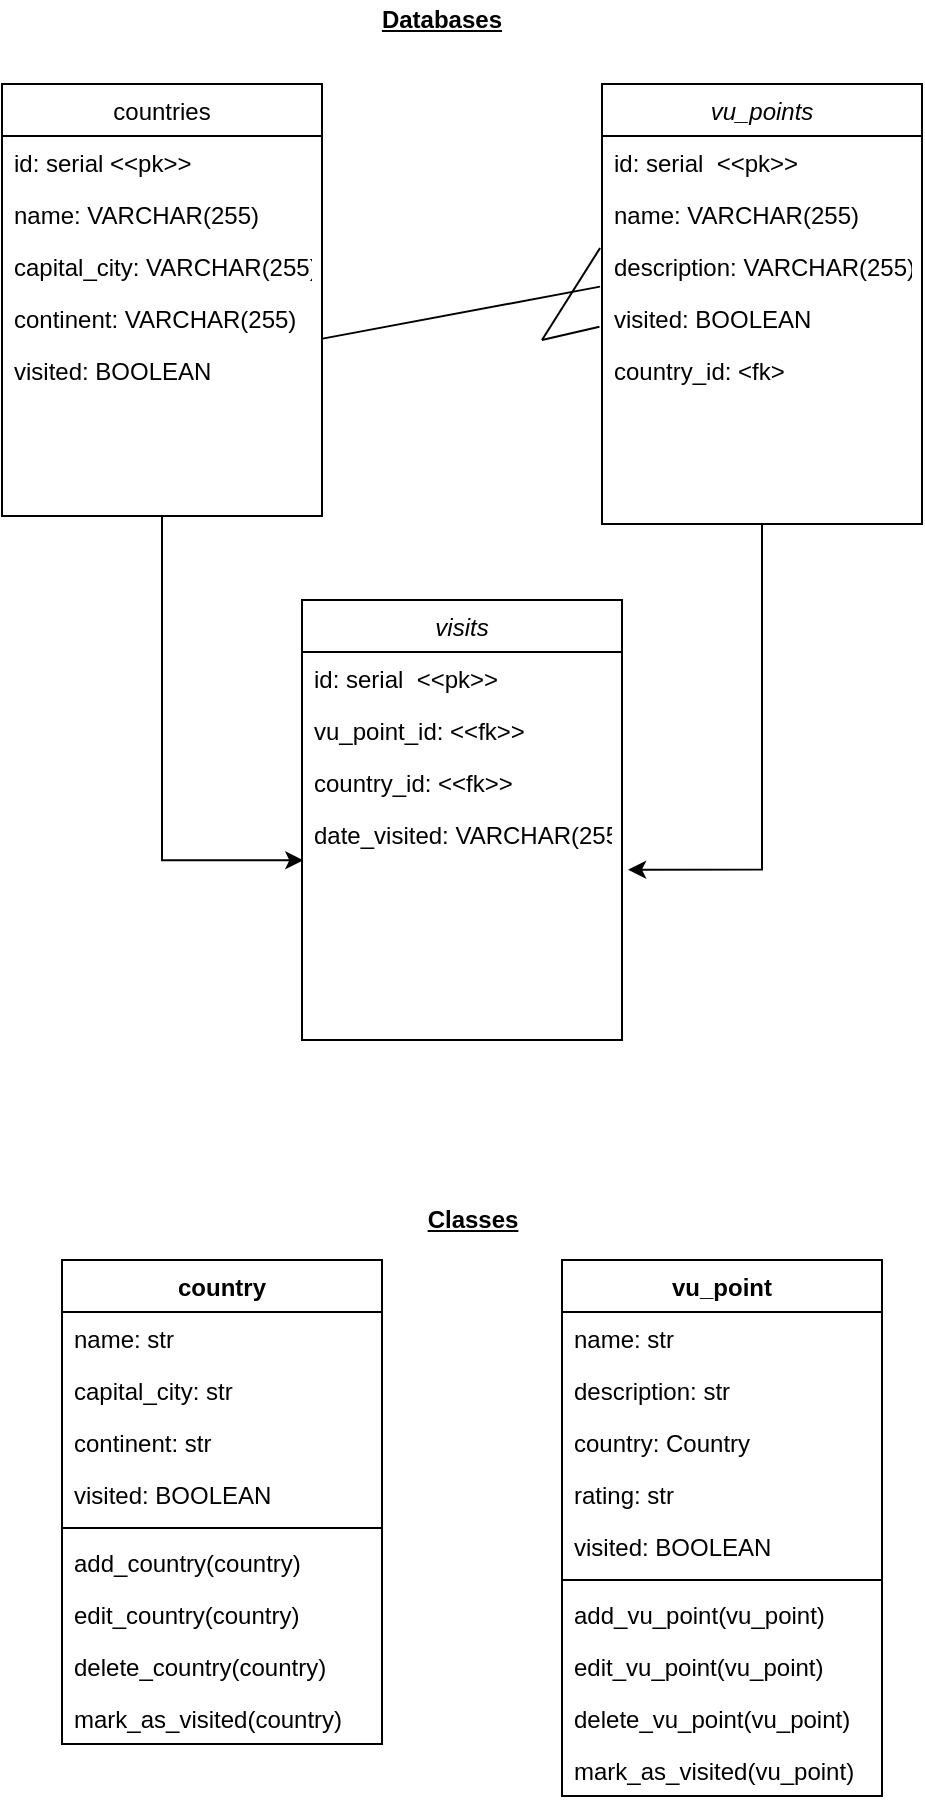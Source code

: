 <mxfile version="14.6.6" type="device"><diagram id="C5RBs43oDa-KdzZeNtuy" name="Page-1"><mxGraphModel dx="583" dy="662" grid="1" gridSize="10" guides="1" tooltips="1" connect="1" arrows="1" fold="1" page="1" pageScale="1" pageWidth="827" pageHeight="1169" math="0" shadow="0"><root><mxCell id="WIyWlLk6GJQsqaUBKTNV-0"/><mxCell id="WIyWlLk6GJQsqaUBKTNV-1" parent="WIyWlLk6GJQsqaUBKTNV-0"/><mxCell id="t9X4mKfFPGeHqSXfx-jk-32" style="edgeStyle=orthogonalEdgeStyle;rounded=0;orthogonalLoop=1;jettySize=auto;html=1;exitX=0.5;exitY=1;exitDx=0;exitDy=0;entryX=0.004;entryY=0.005;entryDx=0;entryDy=0;entryPerimeter=0;" edge="1" parent="WIyWlLk6GJQsqaUBKTNV-1" source="zkfFHV4jXpPFQw0GAbJ--17"><mxGeometry relative="1" as="geometry"><mxPoint x="280.64" y="440.13" as="targetPoint"/><Array as="points"><mxPoint x="210" y="440"/></Array></mxGeometry></mxCell><mxCell id="zkfFHV4jXpPFQw0GAbJ--17" value="countries" style="swimlane;fontStyle=0;align=center;verticalAlign=top;childLayout=stackLayout;horizontal=1;startSize=26;horizontalStack=0;resizeParent=1;resizeLast=0;collapsible=1;marginBottom=0;rounded=0;shadow=0;strokeWidth=1;" parent="WIyWlLk6GJQsqaUBKTNV-1" vertex="1"><mxGeometry x="130" y="52" width="160" height="216" as="geometry"><mxRectangle x="550" y="140" width="160" height="26" as="alternateBounds"/></mxGeometry></mxCell><mxCell id="zkfFHV4jXpPFQw0GAbJ--18" value="id: serial &lt;&lt;pk&gt;&gt;" style="text;align=left;verticalAlign=top;spacingLeft=4;spacingRight=4;overflow=hidden;rotatable=0;points=[[0,0.5],[1,0.5]];portConstraint=eastwest;" parent="zkfFHV4jXpPFQw0GAbJ--17" vertex="1"><mxGeometry y="26" width="160" height="26" as="geometry"/></mxCell><mxCell id="zkfFHV4jXpPFQw0GAbJ--19" value="name: VARCHAR(255)" style="text;align=left;verticalAlign=top;spacingLeft=4;spacingRight=4;overflow=hidden;rotatable=0;points=[[0,0.5],[1,0.5]];portConstraint=eastwest;rounded=0;shadow=0;html=0;" parent="zkfFHV4jXpPFQw0GAbJ--17" vertex="1"><mxGeometry y="52" width="160" height="26" as="geometry"/></mxCell><mxCell id="zkfFHV4jXpPFQw0GAbJ--20" value="capital_city: VARCHAR(255)" style="text;align=left;verticalAlign=top;spacingLeft=4;spacingRight=4;overflow=hidden;rotatable=0;points=[[0,0.5],[1,0.5]];portConstraint=eastwest;rounded=0;shadow=0;html=0;" parent="zkfFHV4jXpPFQw0GAbJ--17" vertex="1"><mxGeometry y="78" width="160" height="26" as="geometry"/></mxCell><mxCell id="zkfFHV4jXpPFQw0GAbJ--21" value="continent: VARCHAR(255)" style="text;align=left;verticalAlign=top;spacingLeft=4;spacingRight=4;overflow=hidden;rotatable=0;points=[[0,0.5],[1,0.5]];portConstraint=eastwest;rounded=0;shadow=0;html=0;" parent="zkfFHV4jXpPFQw0GAbJ--17" vertex="1"><mxGeometry y="104" width="160" height="26" as="geometry"/></mxCell><mxCell id="zkfFHV4jXpPFQw0GAbJ--22" value="visited: BOOLEAN" style="text;align=left;verticalAlign=top;spacingLeft=4;spacingRight=4;overflow=hidden;rotatable=0;points=[[0,0.5],[1,0.5]];portConstraint=eastwest;rounded=0;shadow=0;html=0;" parent="zkfFHV4jXpPFQw0GAbJ--17" vertex="1"><mxGeometry y="130" width="160" height="26" as="geometry"/></mxCell><mxCell id="t9X4mKfFPGeHqSXfx-jk-31" style="edgeStyle=orthogonalEdgeStyle;rounded=0;orthogonalLoop=1;jettySize=auto;html=1;entryX=1.019;entryY=0.186;entryDx=0;entryDy=0;entryPerimeter=0;" edge="1" parent="WIyWlLk6GJQsqaUBKTNV-1" source="t9X4mKfFPGeHqSXfx-jk-0"><mxGeometry relative="1" as="geometry"><mxPoint x="443.04" y="444.836" as="targetPoint"/><Array as="points"><mxPoint x="510" y="445"/></Array></mxGeometry></mxCell><mxCell id="t9X4mKfFPGeHqSXfx-jk-0" value="vu_points" style="swimlane;fontStyle=2;align=center;verticalAlign=top;childLayout=stackLayout;horizontal=1;startSize=26;horizontalStack=0;resizeParent=1;resizeLast=0;collapsible=1;marginBottom=0;rounded=0;shadow=0;strokeWidth=1;" vertex="1" parent="WIyWlLk6GJQsqaUBKTNV-1"><mxGeometry x="430" y="52" width="160" height="220" as="geometry"><mxRectangle x="230" y="140" width="160" height="26" as="alternateBounds"/></mxGeometry></mxCell><mxCell id="t9X4mKfFPGeHqSXfx-jk-1" value="id: serial  &lt;&lt;pk&gt;&gt;" style="text;align=left;verticalAlign=top;spacingLeft=4;spacingRight=4;overflow=hidden;rotatable=0;points=[[0,0.5],[1,0.5]];portConstraint=eastwest;" vertex="1" parent="t9X4mKfFPGeHqSXfx-jk-0"><mxGeometry y="26" width="160" height="26" as="geometry"/></mxCell><mxCell id="t9X4mKfFPGeHqSXfx-jk-2" value="name: VARCHAR(255)" style="text;align=left;verticalAlign=top;spacingLeft=4;spacingRight=4;overflow=hidden;rotatable=0;points=[[0,0.5],[1,0.5]];portConstraint=eastwest;rounded=0;shadow=0;html=0;" vertex="1" parent="t9X4mKfFPGeHqSXfx-jk-0"><mxGeometry y="52" width="160" height="26" as="geometry"/></mxCell><mxCell id="t9X4mKfFPGeHqSXfx-jk-6" value="description: VARCHAR(255)" style="text;align=left;verticalAlign=top;spacingLeft=4;spacingRight=4;overflow=hidden;rotatable=0;points=[[0,0.5],[1,0.5]];portConstraint=eastwest;rounded=0;shadow=0;html=0;" vertex="1" parent="t9X4mKfFPGeHqSXfx-jk-0"><mxGeometry y="78" width="160" height="26" as="geometry"/></mxCell><mxCell id="t9X4mKfFPGeHqSXfx-jk-20" value="visited: BOOLEAN" style="text;align=left;verticalAlign=top;spacingLeft=4;spacingRight=4;overflow=hidden;rotatable=0;points=[[0,0.5],[1,0.5]];portConstraint=eastwest;rounded=0;shadow=0;html=0;" vertex="1" parent="t9X4mKfFPGeHqSXfx-jk-0"><mxGeometry y="104" width="160" height="26" as="geometry"/></mxCell><mxCell id="t9X4mKfFPGeHqSXfx-jk-7" value="country_id: &lt;fk&gt;" style="text;align=left;verticalAlign=top;spacingLeft=4;spacingRight=4;overflow=hidden;rotatable=0;points=[[0,0.5],[1,0.5]];portConstraint=eastwest;rounded=0;shadow=0;html=0;" vertex="1" parent="t9X4mKfFPGeHqSXfx-jk-0"><mxGeometry y="130" width="160" height="26" as="geometry"/></mxCell><mxCell id="t9X4mKfFPGeHqSXfx-jk-18" value="Databases" style="text;html=1;strokeColor=none;fillColor=none;align=center;verticalAlign=middle;whiteSpace=wrap;rounded=0;fontStyle=5" vertex="1" parent="WIyWlLk6GJQsqaUBKTNV-1"><mxGeometry x="305" y="10" width="90" height="20" as="geometry"/></mxCell><mxCell id="t9X4mKfFPGeHqSXfx-jk-21" value="visits&#10;" style="swimlane;fontStyle=2;align=center;verticalAlign=top;childLayout=stackLayout;horizontal=1;startSize=26;horizontalStack=0;resizeParent=1;resizeLast=0;collapsible=1;marginBottom=0;rounded=0;shadow=0;strokeWidth=1;" vertex="1" parent="WIyWlLk6GJQsqaUBKTNV-1"><mxGeometry x="280" y="310" width="160" height="220" as="geometry"><mxRectangle x="280" y="310" width="160" height="26" as="alternateBounds"/></mxGeometry></mxCell><mxCell id="t9X4mKfFPGeHqSXfx-jk-22" value="id: serial  &lt;&lt;pk&gt;&gt;" style="text;align=left;verticalAlign=top;spacingLeft=4;spacingRight=4;overflow=hidden;rotatable=0;points=[[0,0.5],[1,0.5]];portConstraint=eastwest;" vertex="1" parent="t9X4mKfFPGeHqSXfx-jk-21"><mxGeometry y="26" width="160" height="26" as="geometry"/></mxCell><mxCell id="t9X4mKfFPGeHqSXfx-jk-23" value="vu_point_id: &lt;&lt;fk&gt;&gt;" style="text;align=left;verticalAlign=top;spacingLeft=4;spacingRight=4;overflow=hidden;rotatable=0;points=[[0,0.5],[1,0.5]];portConstraint=eastwest;rounded=0;shadow=0;html=0;" vertex="1" parent="t9X4mKfFPGeHqSXfx-jk-21"><mxGeometry y="52" width="160" height="26" as="geometry"/></mxCell><mxCell id="t9X4mKfFPGeHqSXfx-jk-27" value="country_id: &lt;&lt;fk&gt;&gt;" style="text;align=left;verticalAlign=top;spacingLeft=4;spacingRight=4;overflow=hidden;rotatable=0;points=[[0,0.5],[1,0.5]];portConstraint=eastwest;rounded=0;shadow=0;html=0;" vertex="1" parent="t9X4mKfFPGeHqSXfx-jk-21"><mxGeometry y="78" width="160" height="26" as="geometry"/></mxCell><mxCell id="t9X4mKfFPGeHqSXfx-jk-24" value="date_visited: VARCHAR(255)&#10;" style="text;align=left;verticalAlign=top;spacingLeft=4;spacingRight=4;overflow=hidden;rotatable=0;points=[[0,0.5],[1,0.5]];portConstraint=eastwest;rounded=0;shadow=0;html=0;" vertex="1" parent="t9X4mKfFPGeHqSXfx-jk-21"><mxGeometry y="104" width="160" height="26" as="geometry"/></mxCell><mxCell id="t9X4mKfFPGeHqSXfx-jk-42" value="Classes" style="text;html=1;align=center;verticalAlign=middle;resizable=0;points=[];autosize=1;strokeColor=none;fontStyle=5" vertex="1" parent="WIyWlLk6GJQsqaUBKTNV-1"><mxGeometry x="335" y="610" width="60" height="20" as="geometry"/></mxCell><mxCell id="t9X4mKfFPGeHqSXfx-jk-52" value="country" style="swimlane;fontStyle=1;align=center;verticalAlign=top;childLayout=stackLayout;horizontal=1;startSize=26;horizontalStack=0;resizeParent=1;resizeParentMax=0;resizeLast=0;collapsible=1;marginBottom=0;" vertex="1" parent="WIyWlLk6GJQsqaUBKTNV-1"><mxGeometry x="160" y="640" width="160" height="242" as="geometry"/></mxCell><mxCell id="t9X4mKfFPGeHqSXfx-jk-53" value="name: str" style="text;strokeColor=none;fillColor=none;align=left;verticalAlign=top;spacingLeft=4;spacingRight=4;overflow=hidden;rotatable=0;points=[[0,0.5],[1,0.5]];portConstraint=eastwest;" vertex="1" parent="t9X4mKfFPGeHqSXfx-jk-52"><mxGeometry y="26" width="160" height="26" as="geometry"/></mxCell><mxCell id="t9X4mKfFPGeHqSXfx-jk-56" value="capital_city: str" style="text;strokeColor=none;fillColor=none;align=left;verticalAlign=top;spacingLeft=4;spacingRight=4;overflow=hidden;rotatable=0;points=[[0,0.5],[1,0.5]];portConstraint=eastwest;" vertex="1" parent="t9X4mKfFPGeHqSXfx-jk-52"><mxGeometry y="52" width="160" height="26" as="geometry"/></mxCell><mxCell id="t9X4mKfFPGeHqSXfx-jk-57" value="continent: str" style="text;strokeColor=none;fillColor=none;align=left;verticalAlign=top;spacingLeft=4;spacingRight=4;overflow=hidden;rotatable=0;points=[[0,0.5],[1,0.5]];portConstraint=eastwest;" vertex="1" parent="t9X4mKfFPGeHqSXfx-jk-52"><mxGeometry y="78" width="160" height="26" as="geometry"/></mxCell><mxCell id="t9X4mKfFPGeHqSXfx-jk-59" value="visited: BOOLEAN" style="text;strokeColor=none;fillColor=none;align=left;verticalAlign=top;spacingLeft=4;spacingRight=4;overflow=hidden;rotatable=0;points=[[0,0.5],[1,0.5]];portConstraint=eastwest;" vertex="1" parent="t9X4mKfFPGeHqSXfx-jk-52"><mxGeometry y="104" width="160" height="26" as="geometry"/></mxCell><mxCell id="t9X4mKfFPGeHqSXfx-jk-54" value="" style="line;strokeWidth=1;fillColor=none;align=left;verticalAlign=middle;spacingTop=-1;spacingLeft=3;spacingRight=3;rotatable=0;labelPosition=right;points=[];portConstraint=eastwest;" vertex="1" parent="t9X4mKfFPGeHqSXfx-jk-52"><mxGeometry y="130" width="160" height="8" as="geometry"/></mxCell><mxCell id="t9X4mKfFPGeHqSXfx-jk-55" value="add_country(country)" style="text;strokeColor=none;fillColor=none;align=left;verticalAlign=top;spacingLeft=4;spacingRight=4;overflow=hidden;rotatable=0;points=[[0,0.5],[1,0.5]];portConstraint=eastwest;" vertex="1" parent="t9X4mKfFPGeHqSXfx-jk-52"><mxGeometry y="138" width="160" height="26" as="geometry"/></mxCell><mxCell id="t9X4mKfFPGeHqSXfx-jk-58" value="edit_country(country)" style="text;strokeColor=none;fillColor=none;align=left;verticalAlign=top;spacingLeft=4;spacingRight=4;overflow=hidden;rotatable=0;points=[[0,0.5],[1,0.5]];portConstraint=eastwest;" vertex="1" parent="t9X4mKfFPGeHqSXfx-jk-52"><mxGeometry y="164" width="160" height="26" as="geometry"/></mxCell><mxCell id="t9X4mKfFPGeHqSXfx-jk-75" value="delete_country(country)" style="text;strokeColor=none;fillColor=none;align=left;verticalAlign=top;spacingLeft=4;spacingRight=4;overflow=hidden;rotatable=0;points=[[0,0.5],[1,0.5]];portConstraint=eastwest;" vertex="1" parent="t9X4mKfFPGeHqSXfx-jk-52"><mxGeometry y="190" width="160" height="26" as="geometry"/></mxCell><mxCell id="t9X4mKfFPGeHqSXfx-jk-73" value="mark_as_visited(country)" style="text;strokeColor=none;fillColor=none;align=left;verticalAlign=top;spacingLeft=4;spacingRight=4;overflow=hidden;rotatable=0;points=[[0,0.5],[1,0.5]];portConstraint=eastwest;" vertex="1" parent="t9X4mKfFPGeHqSXfx-jk-52"><mxGeometry y="216" width="160" height="26" as="geometry"/></mxCell><mxCell id="t9X4mKfFPGeHqSXfx-jk-60" value="vu_point" style="swimlane;fontStyle=1;align=center;verticalAlign=top;childLayout=stackLayout;horizontal=1;startSize=26;horizontalStack=0;resizeParent=1;resizeParentMax=0;resizeLast=0;collapsible=1;marginBottom=0;" vertex="1" parent="WIyWlLk6GJQsqaUBKTNV-1"><mxGeometry x="410" y="640" width="160" height="268" as="geometry"/></mxCell><mxCell id="t9X4mKfFPGeHqSXfx-jk-61" value="name: str" style="text;strokeColor=none;fillColor=none;align=left;verticalAlign=top;spacingLeft=4;spacingRight=4;overflow=hidden;rotatable=0;points=[[0,0.5],[1,0.5]];portConstraint=eastwest;" vertex="1" parent="t9X4mKfFPGeHqSXfx-jk-60"><mxGeometry y="26" width="160" height="26" as="geometry"/></mxCell><mxCell id="t9X4mKfFPGeHqSXfx-jk-62" value="description: str" style="text;strokeColor=none;fillColor=none;align=left;verticalAlign=top;spacingLeft=4;spacingRight=4;overflow=hidden;rotatable=0;points=[[0,0.5],[1,0.5]];portConstraint=eastwest;" vertex="1" parent="t9X4mKfFPGeHqSXfx-jk-60"><mxGeometry y="52" width="160" height="26" as="geometry"/></mxCell><mxCell id="t9X4mKfFPGeHqSXfx-jk-68" value="country: Country" style="text;strokeColor=none;fillColor=none;align=left;verticalAlign=top;spacingLeft=4;spacingRight=4;overflow=hidden;rotatable=0;points=[[0,0.5],[1,0.5]];portConstraint=eastwest;" vertex="1" parent="t9X4mKfFPGeHqSXfx-jk-60"><mxGeometry y="78" width="160" height="26" as="geometry"/></mxCell><mxCell id="t9X4mKfFPGeHqSXfx-jk-63" value="rating: str" style="text;strokeColor=none;fillColor=none;align=left;verticalAlign=top;spacingLeft=4;spacingRight=4;overflow=hidden;rotatable=0;points=[[0,0.5],[1,0.5]];portConstraint=eastwest;" vertex="1" parent="t9X4mKfFPGeHqSXfx-jk-60"><mxGeometry y="104" width="160" height="26" as="geometry"/></mxCell><mxCell id="t9X4mKfFPGeHqSXfx-jk-64" value="visited: BOOLEAN" style="text;strokeColor=none;fillColor=none;align=left;verticalAlign=top;spacingLeft=4;spacingRight=4;overflow=hidden;rotatable=0;points=[[0,0.5],[1,0.5]];portConstraint=eastwest;" vertex="1" parent="t9X4mKfFPGeHqSXfx-jk-60"><mxGeometry y="130" width="160" height="26" as="geometry"/></mxCell><mxCell id="t9X4mKfFPGeHqSXfx-jk-65" value="" style="line;strokeWidth=1;fillColor=none;align=left;verticalAlign=middle;spacingTop=-1;spacingLeft=3;spacingRight=3;rotatable=0;labelPosition=right;points=[];portConstraint=eastwest;" vertex="1" parent="t9X4mKfFPGeHqSXfx-jk-60"><mxGeometry y="156" width="160" height="8" as="geometry"/></mxCell><mxCell id="t9X4mKfFPGeHqSXfx-jk-66" value="add_vu_point(vu_point)" style="text;strokeColor=none;fillColor=none;align=left;verticalAlign=top;spacingLeft=4;spacingRight=4;overflow=hidden;rotatable=0;points=[[0,0.5],[1,0.5]];portConstraint=eastwest;" vertex="1" parent="t9X4mKfFPGeHqSXfx-jk-60"><mxGeometry y="164" width="160" height="26" as="geometry"/></mxCell><mxCell id="t9X4mKfFPGeHqSXfx-jk-67" value="edit_vu_point(vu_point)" style="text;strokeColor=none;fillColor=none;align=left;verticalAlign=top;spacingLeft=4;spacingRight=4;overflow=hidden;rotatable=0;points=[[0,0.5],[1,0.5]];portConstraint=eastwest;" vertex="1" parent="t9X4mKfFPGeHqSXfx-jk-60"><mxGeometry y="190" width="160" height="26" as="geometry"/></mxCell><mxCell id="t9X4mKfFPGeHqSXfx-jk-72" value="delete_vu_point(vu_point)" style="text;strokeColor=none;fillColor=none;align=left;verticalAlign=top;spacingLeft=4;spacingRight=4;overflow=hidden;rotatable=0;points=[[0,0.5],[1,0.5]];portConstraint=eastwest;" vertex="1" parent="t9X4mKfFPGeHqSXfx-jk-60"><mxGeometry y="216" width="160" height="26" as="geometry"/></mxCell><mxCell id="t9X4mKfFPGeHqSXfx-jk-74" value="mark_as_visited(vu_point)" style="text;strokeColor=none;fillColor=none;align=left;verticalAlign=top;spacingLeft=4;spacingRight=4;overflow=hidden;rotatable=0;points=[[0,0.5],[1,0.5]];portConstraint=eastwest;" vertex="1" parent="t9X4mKfFPGeHqSXfx-jk-60"><mxGeometry y="242" width="160" height="26" as="geometry"/></mxCell><mxCell id="t9X4mKfFPGeHqSXfx-jk-69" value="" style="endArrow=none;html=1;exitX=1.002;exitY=0.897;exitDx=0;exitDy=0;exitPerimeter=0;entryX=-0.006;entryY=0.897;entryDx=0;entryDy=0;entryPerimeter=0;" edge="1" parent="WIyWlLk6GJQsqaUBKTNV-1" source="zkfFHV4jXpPFQw0GAbJ--21" target="t9X4mKfFPGeHqSXfx-jk-6"><mxGeometry width="50" height="50" relative="1" as="geometry"><mxPoint x="350" y="290" as="sourcePoint"/><mxPoint x="400" y="240" as="targetPoint"/></mxGeometry></mxCell><mxCell id="t9X4mKfFPGeHqSXfx-jk-70" value="" style="endArrow=none;html=1;entryX=-0.008;entryY=0.667;entryDx=0;entryDy=0;entryPerimeter=0;" edge="1" parent="WIyWlLk6GJQsqaUBKTNV-1" target="t9X4mKfFPGeHqSXfx-jk-20"><mxGeometry width="50" height="50" relative="1" as="geometry"><mxPoint x="400" y="180" as="sourcePoint"/><mxPoint x="420" y="200" as="targetPoint"/></mxGeometry></mxCell><mxCell id="t9X4mKfFPGeHqSXfx-jk-71" value="" style="endArrow=none;html=1;entryX=-0.006;entryY=0.154;entryDx=0;entryDy=0;entryPerimeter=0;" edge="1" parent="WIyWlLk6GJQsqaUBKTNV-1" target="t9X4mKfFPGeHqSXfx-jk-6"><mxGeometry width="50" height="50" relative="1" as="geometry"><mxPoint x="400" y="180" as="sourcePoint"/><mxPoint x="440" y="205" as="targetPoint"/></mxGeometry></mxCell></root></mxGraphModel></diagram></mxfile>